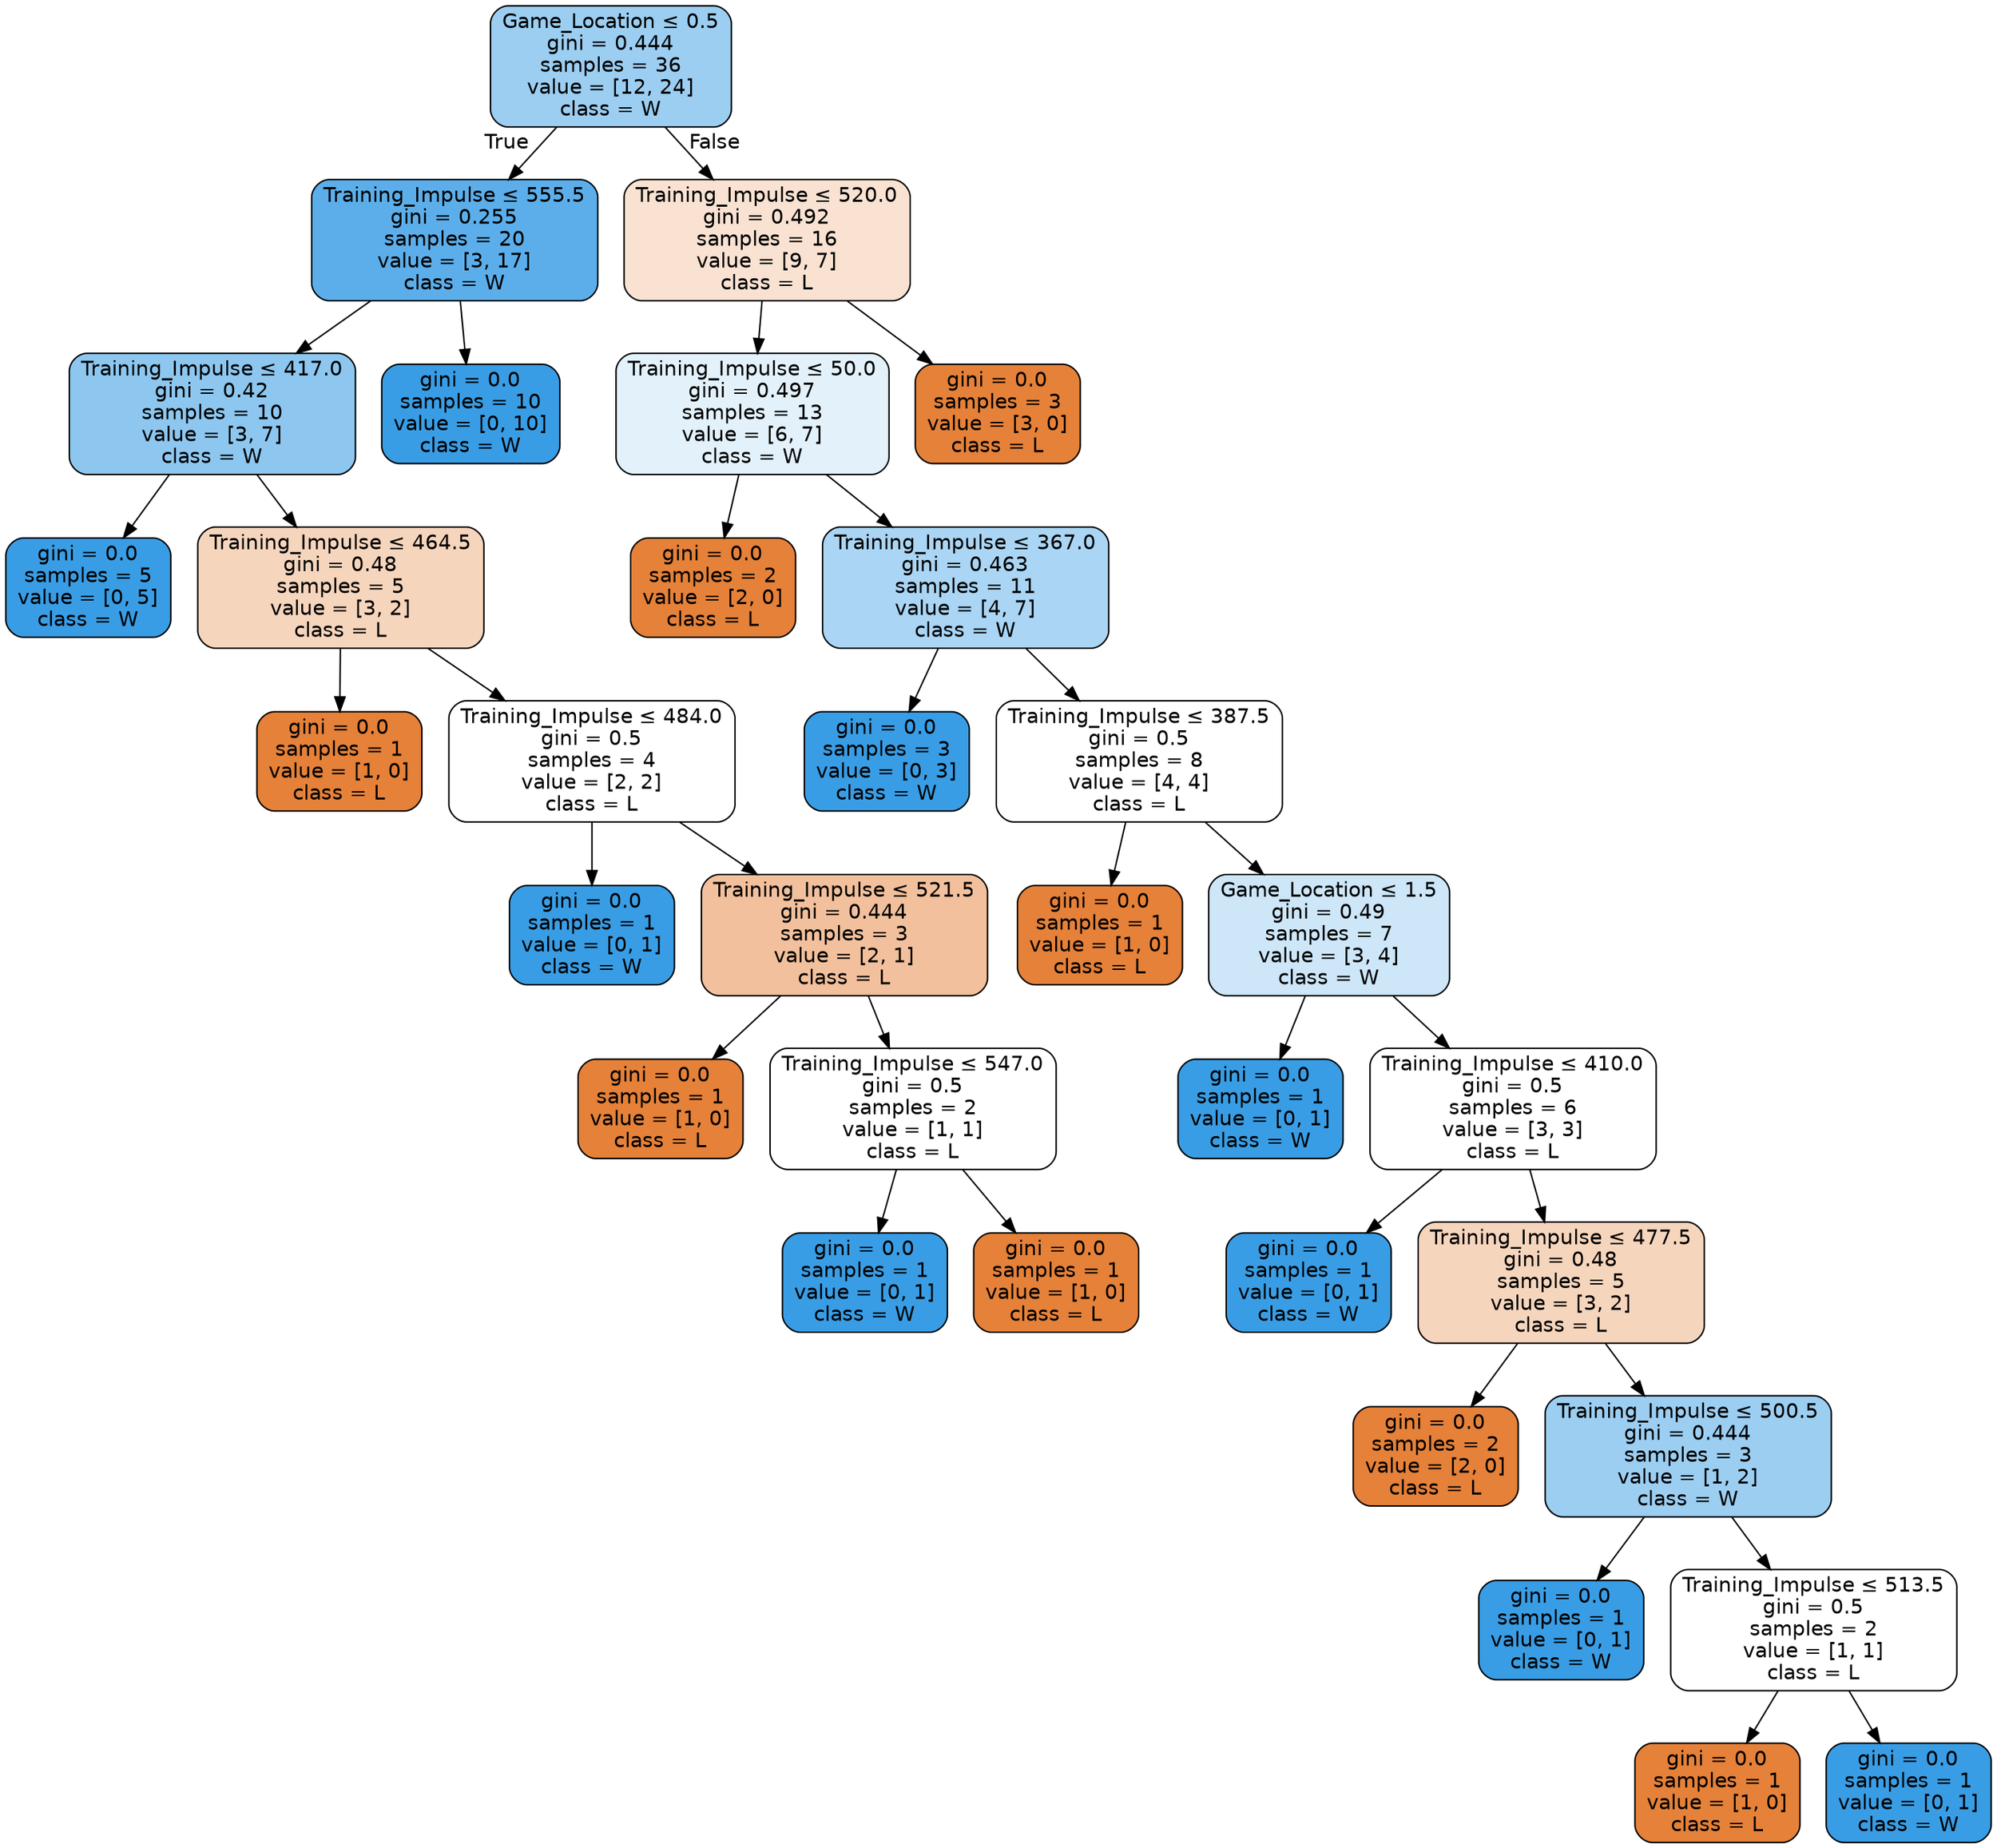 digraph Tree {
node [shape=box, style="filled, rounded", color="black", fontname=helvetica] ;
edge [fontname=helvetica] ;
0 [label=<Game_Location &le; 0.5<br/>gini = 0.444<br/>samples = 36<br/>value = [12, 24]<br/>class = W>, fillcolor="#399de57f"] ;
1 [label=<Training_Impulse &le; 555.5<br/>gini = 0.255<br/>samples = 20<br/>value = [3, 17]<br/>class = W>, fillcolor="#399de5d2"] ;
0 -> 1 [labeldistance=2.5, labelangle=45, headlabel="True"] ;
2 [label=<Training_Impulse &le; 417.0<br/>gini = 0.42<br/>samples = 10<br/>value = [3, 7]<br/>class = W>, fillcolor="#399de592"] ;
1 -> 2 ;
3 [label=<gini = 0.0<br/>samples = 5<br/>value = [0, 5]<br/>class = W>, fillcolor="#399de5ff"] ;
2 -> 3 ;
4 [label=<Training_Impulse &le; 464.5<br/>gini = 0.48<br/>samples = 5<br/>value = [3, 2]<br/>class = L>, fillcolor="#e5813955"] ;
2 -> 4 ;
5 [label=<gini = 0.0<br/>samples = 1<br/>value = [1, 0]<br/>class = L>, fillcolor="#e58139ff"] ;
4 -> 5 ;
6 [label=<Training_Impulse &le; 484.0<br/>gini = 0.5<br/>samples = 4<br/>value = [2, 2]<br/>class = L>, fillcolor="#e5813900"] ;
4 -> 6 ;
7 [label=<gini = 0.0<br/>samples = 1<br/>value = [0, 1]<br/>class = W>, fillcolor="#399de5ff"] ;
6 -> 7 ;
8 [label=<Training_Impulse &le; 521.5<br/>gini = 0.444<br/>samples = 3<br/>value = [2, 1]<br/>class = L>, fillcolor="#e581397f"] ;
6 -> 8 ;
9 [label=<gini = 0.0<br/>samples = 1<br/>value = [1, 0]<br/>class = L>, fillcolor="#e58139ff"] ;
8 -> 9 ;
10 [label=<Training_Impulse &le; 547.0<br/>gini = 0.5<br/>samples = 2<br/>value = [1, 1]<br/>class = L>, fillcolor="#e5813900"] ;
8 -> 10 ;
11 [label=<gini = 0.0<br/>samples = 1<br/>value = [0, 1]<br/>class = W>, fillcolor="#399de5ff"] ;
10 -> 11 ;
12 [label=<gini = 0.0<br/>samples = 1<br/>value = [1, 0]<br/>class = L>, fillcolor="#e58139ff"] ;
10 -> 12 ;
13 [label=<gini = 0.0<br/>samples = 10<br/>value = [0, 10]<br/>class = W>, fillcolor="#399de5ff"] ;
1 -> 13 ;
14 [label=<Training_Impulse &le; 520.0<br/>gini = 0.492<br/>samples = 16<br/>value = [9, 7]<br/>class = L>, fillcolor="#e5813939"] ;
0 -> 14 [labeldistance=2.5, labelangle=-45, headlabel="False"] ;
15 [label=<Training_Impulse &le; 50.0<br/>gini = 0.497<br/>samples = 13<br/>value = [6, 7]<br/>class = W>, fillcolor="#399de524"] ;
14 -> 15 ;
16 [label=<gini = 0.0<br/>samples = 2<br/>value = [2, 0]<br/>class = L>, fillcolor="#e58139ff"] ;
15 -> 16 ;
17 [label=<Training_Impulse &le; 367.0<br/>gini = 0.463<br/>samples = 11<br/>value = [4, 7]<br/>class = W>, fillcolor="#399de56d"] ;
15 -> 17 ;
18 [label=<gini = 0.0<br/>samples = 3<br/>value = [0, 3]<br/>class = W>, fillcolor="#399de5ff"] ;
17 -> 18 ;
19 [label=<Training_Impulse &le; 387.5<br/>gini = 0.5<br/>samples = 8<br/>value = [4, 4]<br/>class = L>, fillcolor="#e5813900"] ;
17 -> 19 ;
20 [label=<gini = 0.0<br/>samples = 1<br/>value = [1, 0]<br/>class = L>, fillcolor="#e58139ff"] ;
19 -> 20 ;
21 [label=<Game_Location &le; 1.5<br/>gini = 0.49<br/>samples = 7<br/>value = [3, 4]<br/>class = W>, fillcolor="#399de540"] ;
19 -> 21 ;
22 [label=<gini = 0.0<br/>samples = 1<br/>value = [0, 1]<br/>class = W>, fillcolor="#399de5ff"] ;
21 -> 22 ;
23 [label=<Training_Impulse &le; 410.0<br/>gini = 0.5<br/>samples = 6<br/>value = [3, 3]<br/>class = L>, fillcolor="#e5813900"] ;
21 -> 23 ;
24 [label=<gini = 0.0<br/>samples = 1<br/>value = [0, 1]<br/>class = W>, fillcolor="#399de5ff"] ;
23 -> 24 ;
25 [label=<Training_Impulse &le; 477.5<br/>gini = 0.48<br/>samples = 5<br/>value = [3, 2]<br/>class = L>, fillcolor="#e5813955"] ;
23 -> 25 ;
26 [label=<gini = 0.0<br/>samples = 2<br/>value = [2, 0]<br/>class = L>, fillcolor="#e58139ff"] ;
25 -> 26 ;
27 [label=<Training_Impulse &le; 500.5<br/>gini = 0.444<br/>samples = 3<br/>value = [1, 2]<br/>class = W>, fillcolor="#399de57f"] ;
25 -> 27 ;
28 [label=<gini = 0.0<br/>samples = 1<br/>value = [0, 1]<br/>class = W>, fillcolor="#399de5ff"] ;
27 -> 28 ;
29 [label=<Training_Impulse &le; 513.5<br/>gini = 0.5<br/>samples = 2<br/>value = [1, 1]<br/>class = L>, fillcolor="#e5813900"] ;
27 -> 29 ;
30 [label=<gini = 0.0<br/>samples = 1<br/>value = [1, 0]<br/>class = L>, fillcolor="#e58139ff"] ;
29 -> 30 ;
31 [label=<gini = 0.0<br/>samples = 1<br/>value = [0, 1]<br/>class = W>, fillcolor="#399de5ff"] ;
29 -> 31 ;
32 [label=<gini = 0.0<br/>samples = 3<br/>value = [3, 0]<br/>class = L>, fillcolor="#e58139ff"] ;
14 -> 32 ;
}